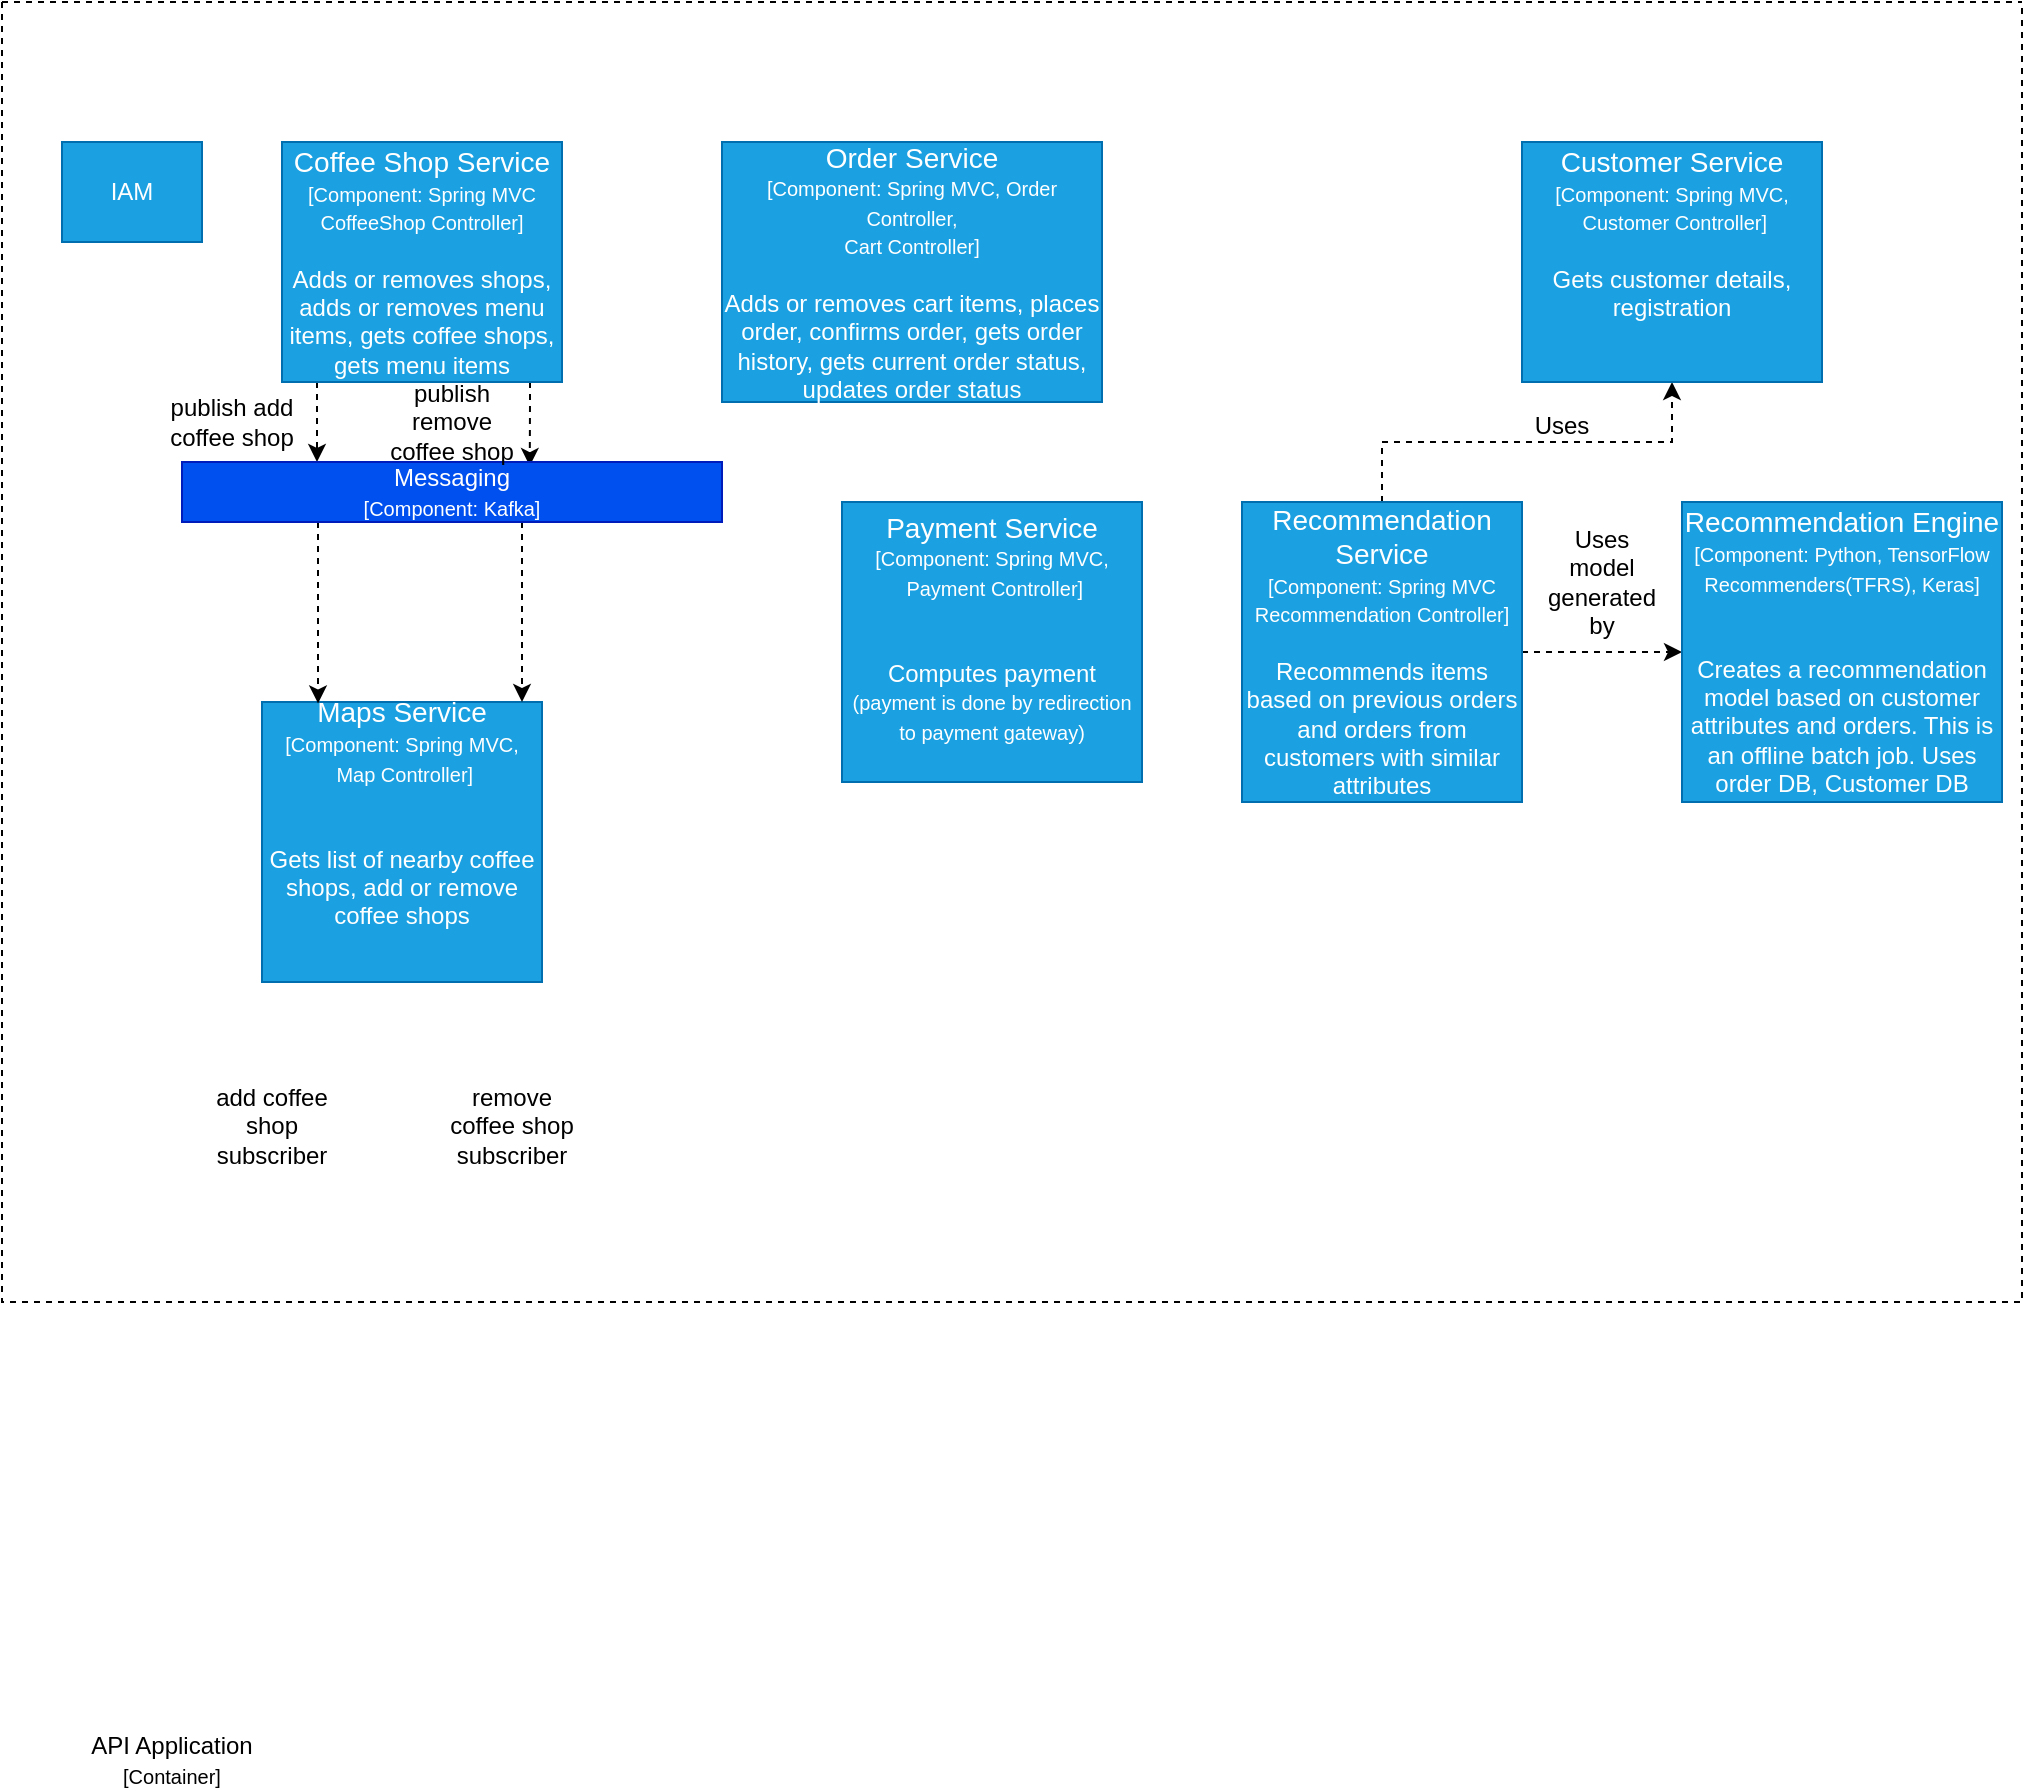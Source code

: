 <mxfile version="14.7.4" type="github">
  <diagram id="SkIhgehRgUOG8sE2-ucU" name="Page-1">
    <mxGraphModel dx="782" dy="1537" grid="1" gridSize="10" guides="1" tooltips="1" connect="1" arrows="1" fold="1" page="1" pageScale="1" pageWidth="850" pageHeight="1100" math="0" shadow="0">
      <root>
        <mxCell id="0" />
        <mxCell id="1" parent="0" />
        <mxCell id="a931OXOb7cvNoLb_iAoM-1" value="" style="swimlane;startSize=0;dashed=1;" vertex="1" parent="1">
          <mxGeometry x="100" y="-202" width="1010" height="650" as="geometry" />
        </mxCell>
        <mxCell id="a931OXOb7cvNoLb_iAoM-2" value="IAM" style="rounded=0;whiteSpace=wrap;html=1;fillColor=#1ba1e2;strokeColor=#006EAF;fontColor=#ffffff;" vertex="1" parent="a931OXOb7cvNoLb_iAoM-1">
          <mxGeometry x="30" y="70" width="70" height="50" as="geometry" />
        </mxCell>
        <mxCell id="a931OXOb7cvNoLb_iAoM-20" style="edgeStyle=orthogonalEdgeStyle;rounded=0;orthogonalLoop=1;jettySize=auto;html=1;entryX=0.25;entryY=0;entryDx=0;entryDy=0;dashed=1;" edge="1" parent="a931OXOb7cvNoLb_iAoM-1" source="a931OXOb7cvNoLb_iAoM-6" target="a931OXOb7cvNoLb_iAoM-19">
          <mxGeometry relative="1" as="geometry">
            <Array as="points">
              <mxPoint x="158" y="210" />
            </Array>
          </mxGeometry>
        </mxCell>
        <mxCell id="a931OXOb7cvNoLb_iAoM-22" style="edgeStyle=orthogonalEdgeStyle;rounded=0;orthogonalLoop=1;jettySize=auto;html=1;entryX=0.644;entryY=0.067;entryDx=0;entryDy=0;entryPerimeter=0;dashed=1;" edge="1" parent="a931OXOb7cvNoLb_iAoM-1" source="a931OXOb7cvNoLb_iAoM-6" target="a931OXOb7cvNoLb_iAoM-19">
          <mxGeometry relative="1" as="geometry">
            <Array as="points">
              <mxPoint x="264" y="200" />
              <mxPoint x="264" y="200" />
            </Array>
          </mxGeometry>
        </mxCell>
        <mxCell id="a931OXOb7cvNoLb_iAoM-6" value="&lt;font&gt;&lt;font style=&quot;font-size: 14px&quot;&gt;Coffee Shop Service&lt;/font&gt;&lt;br&gt;&lt;/font&gt;&lt;font style=&quot;font-size: 10px&quot;&gt;[Component: Spring MVC CoffeeShop Controller]&lt;br&gt;&lt;/font&gt;&lt;font style=&quot;font-size: 12px&quot;&gt;&lt;br&gt;Adds or removes shops, adds or removes menu items, gets coffee shops, gets menu items&lt;/font&gt;" style="rounded=0;whiteSpace=wrap;html=1;fillColor=#1ba1e2;strokeColor=#006EAF;fontColor=#ffffff;" vertex="1" parent="a931OXOb7cvNoLb_iAoM-1">
          <mxGeometry x="140" y="70" width="140" height="120" as="geometry" />
        </mxCell>
        <mxCell id="a931OXOb7cvNoLb_iAoM-7" value="&lt;font&gt;&lt;font style=&quot;font-size: 14px&quot;&gt;Order Service&lt;/font&gt;&lt;br&gt;&lt;/font&gt;&lt;font style=&quot;font-size: 10px&quot;&gt;[Component: Spring MVC, Order Controller, &lt;br&gt;Cart Controller]&lt;br&gt;&lt;/font&gt;&lt;font style=&quot;font-size: 12px&quot;&gt;&lt;br&gt;Adds or removes cart items, places order, confirms order, gets order history, gets current order status, updates order status&lt;/font&gt;" style="rounded=0;whiteSpace=wrap;html=1;fillColor=#1ba1e2;strokeColor=#006EAF;fontColor=#ffffff;" vertex="1" parent="a931OXOb7cvNoLb_iAoM-1">
          <mxGeometry x="360" y="70" width="190" height="130" as="geometry" />
        </mxCell>
        <mxCell id="a931OXOb7cvNoLb_iAoM-8" value="&lt;font&gt;&lt;font style=&quot;font-size: 14px&quot;&gt;Maps Service&lt;/font&gt;&lt;br&gt;&lt;/font&gt;&lt;font style=&quot;font-size: 10px&quot;&gt;[Component: Spring MVC,&lt;br&gt;&amp;nbsp;Map Controller]&lt;br&gt;&lt;/font&gt;&lt;font style=&quot;font-size: 12px&quot;&gt;&lt;br&gt;&lt;br&gt;Gets list of nearby coffee shops, add or remove coffee shops&lt;br&gt;&lt;br&gt;&lt;br&gt;&lt;/font&gt;" style="rounded=0;whiteSpace=wrap;html=1;fillColor=#1ba1e2;strokeColor=#006EAF;fontColor=#ffffff;" vertex="1" parent="a931OXOb7cvNoLb_iAoM-1">
          <mxGeometry x="130" y="350" width="140" height="140" as="geometry" />
        </mxCell>
        <mxCell id="a931OXOb7cvNoLb_iAoM-16" style="edgeStyle=orthogonalEdgeStyle;rounded=0;orthogonalLoop=1;jettySize=auto;html=1;entryX=0;entryY=0.5;entryDx=0;entryDy=0;dashed=1;" edge="1" parent="a931OXOb7cvNoLb_iAoM-1" source="a931OXOb7cvNoLb_iAoM-10" target="a931OXOb7cvNoLb_iAoM-12">
          <mxGeometry relative="1" as="geometry" />
        </mxCell>
        <mxCell id="a931OXOb7cvNoLb_iAoM-30" style="edgeStyle=orthogonalEdgeStyle;rounded=0;orthogonalLoop=1;jettySize=auto;html=1;dashed=1;" edge="1" parent="a931OXOb7cvNoLb_iAoM-1" source="a931OXOb7cvNoLb_iAoM-10" target="a931OXOb7cvNoLb_iAoM-13">
          <mxGeometry relative="1" as="geometry" />
        </mxCell>
        <mxCell id="a931OXOb7cvNoLb_iAoM-10" value="&lt;font&gt;&lt;font style=&quot;font-size: 14px&quot;&gt;Recommendation Service&lt;/font&gt;&lt;br&gt;&lt;/font&gt;&lt;font style=&quot;font-size: 10px&quot;&gt;[Component: Spring MVC Recommendation Controller]&lt;br&gt;&lt;/font&gt;&lt;font style=&quot;font-size: 12px&quot;&gt;&lt;br&gt;Recommends items based on previous orders and orders from customers with similar attributes&lt;/font&gt;" style="rounded=0;whiteSpace=wrap;html=1;fillColor=#1ba1e2;strokeColor=#006EAF;fontColor=#ffffff;" vertex="1" parent="a931OXOb7cvNoLb_iAoM-1">
          <mxGeometry x="620" y="250" width="140" height="150" as="geometry" />
        </mxCell>
        <mxCell id="a931OXOb7cvNoLb_iAoM-11" value="&lt;font&gt;&lt;font style=&quot;font-size: 14px&quot;&gt;Payment Service&lt;/font&gt;&lt;br&gt;&lt;/font&gt;&lt;font style=&quot;font-size: 10px&quot;&gt;[Component: Spring MVC,&lt;br&gt;&amp;nbsp;Payment Controller]&lt;br&gt;&lt;/font&gt;&lt;font&gt;&lt;br&gt;&lt;br&gt;Computes payment &lt;br&gt;&lt;font style=&quot;font-size: 10px&quot;&gt;(payment is done by redirection to payment gateway)&lt;/font&gt;&lt;br&gt;&lt;br&gt;&lt;/font&gt;" style="rounded=0;whiteSpace=wrap;html=1;fillColor=#1ba1e2;strokeColor=#006EAF;fontColor=#ffffff;" vertex="1" parent="a931OXOb7cvNoLb_iAoM-1">
          <mxGeometry x="420" y="250" width="150" height="140" as="geometry" />
        </mxCell>
        <mxCell id="a931OXOb7cvNoLb_iAoM-12" value="&lt;font&gt;&lt;font style=&quot;font-size: 14px&quot;&gt;Recommendation Engine&lt;/font&gt;&lt;br&gt;&lt;/font&gt;&lt;font style=&quot;font-size: 10px&quot;&gt;[Component: Python, TensorFlow Recommenders(TFRS), Keras]&lt;br&gt;&lt;/font&gt;&lt;font style=&quot;font-size: 12px&quot;&gt;&lt;br&gt;&lt;br&gt;Creates a recommendation model based on customer attributes and orders. This is an offline batch job. Uses order DB, Customer DB&lt;/font&gt;" style="rounded=0;whiteSpace=wrap;html=1;fillColor=#1ba1e2;strokeColor=#006EAF;fontColor=#ffffff;" vertex="1" parent="a931OXOb7cvNoLb_iAoM-1">
          <mxGeometry x="840" y="250" width="160" height="150" as="geometry" />
        </mxCell>
        <mxCell id="a931OXOb7cvNoLb_iAoM-13" value="&lt;font&gt;&lt;font style=&quot;font-size: 14px&quot;&gt;Customer Service&lt;/font&gt;&lt;br&gt;&lt;/font&gt;&lt;font style=&quot;font-size: 10px&quot;&gt;[Component: Spring MVC,&lt;br&gt;&amp;nbsp;Customer Controller]&lt;br&gt;&lt;/font&gt;&lt;font style=&quot;font-size: 12px&quot;&gt;&lt;br&gt;Gets customer details, registration&lt;br&gt;&lt;br&gt;&lt;br&gt;&lt;/font&gt;" style="rounded=0;whiteSpace=wrap;html=1;fillColor=#1ba1e2;strokeColor=#006EAF;fontColor=#ffffff;" vertex="1" parent="a931OXOb7cvNoLb_iAoM-1">
          <mxGeometry x="760" y="70" width="150" height="120" as="geometry" />
        </mxCell>
        <mxCell id="a931OXOb7cvNoLb_iAoM-15" value="Uses" style="text;html=1;strokeColor=none;fillColor=none;align=center;verticalAlign=middle;whiteSpace=wrap;rounded=0;" vertex="1" parent="a931OXOb7cvNoLb_iAoM-1">
          <mxGeometry x="760" y="202" width="40" height="20" as="geometry" />
        </mxCell>
        <mxCell id="a931OXOb7cvNoLb_iAoM-17" value="Uses model generated by" style="text;html=1;strokeColor=none;fillColor=none;align=center;verticalAlign=middle;whiteSpace=wrap;rounded=0;" vertex="1" parent="a931OXOb7cvNoLb_iAoM-1">
          <mxGeometry x="780" y="280" width="40" height="20" as="geometry" />
        </mxCell>
        <mxCell id="a931OXOb7cvNoLb_iAoM-26" style="edgeStyle=orthogonalEdgeStyle;rounded=0;orthogonalLoop=1;jettySize=auto;html=1;dashed=1;" edge="1" parent="a931OXOb7cvNoLb_iAoM-1" source="a931OXOb7cvNoLb_iAoM-19">
          <mxGeometry relative="1" as="geometry">
            <mxPoint x="260" y="350" as="targetPoint" />
            <Array as="points">
              <mxPoint x="260" y="280" />
              <mxPoint x="260" y="280" />
            </Array>
          </mxGeometry>
        </mxCell>
        <mxCell id="a931OXOb7cvNoLb_iAoM-27" style="edgeStyle=orthogonalEdgeStyle;rounded=0;orthogonalLoop=1;jettySize=auto;html=1;entryX=0.2;entryY=0.005;entryDx=0;entryDy=0;entryPerimeter=0;dashed=1;" edge="1" parent="a931OXOb7cvNoLb_iAoM-1" source="a931OXOb7cvNoLb_iAoM-19" target="a931OXOb7cvNoLb_iAoM-8">
          <mxGeometry relative="1" as="geometry">
            <Array as="points">
              <mxPoint x="158" y="280" />
              <mxPoint x="158" y="280" />
            </Array>
          </mxGeometry>
        </mxCell>
        <mxCell id="a931OXOb7cvNoLb_iAoM-19" value="Messaging&lt;br&gt;&lt;font style=&quot;font-size: 10px&quot;&gt;[Component: Kafka]&lt;/font&gt;" style="rounded=0;whiteSpace=wrap;html=1;fillColor=#0050ef;strokeColor=#001DBC;fontColor=#ffffff;" vertex="1" parent="a931OXOb7cvNoLb_iAoM-1">
          <mxGeometry x="90" y="230" width="270" height="30" as="geometry" />
        </mxCell>
        <mxCell id="a931OXOb7cvNoLb_iAoM-23" value="publish add coffee shop" style="text;html=1;strokeColor=none;fillColor=none;align=center;verticalAlign=middle;whiteSpace=wrap;rounded=0;" vertex="1" parent="a931OXOb7cvNoLb_iAoM-1">
          <mxGeometry x="80" y="200" width="70" height="20" as="geometry" />
        </mxCell>
        <mxCell id="a931OXOb7cvNoLb_iAoM-24" value="publish remove coffee shop" style="text;html=1;strokeColor=none;fillColor=none;align=center;verticalAlign=middle;whiteSpace=wrap;rounded=0;" vertex="1" parent="a931OXOb7cvNoLb_iAoM-1">
          <mxGeometry x="190" y="200" width="70" height="20" as="geometry" />
        </mxCell>
        <mxCell id="a931OXOb7cvNoLb_iAoM-3" value="API Application&lt;br&gt;&lt;font style=&quot;font-size: 10px&quot;&gt;[Container]&lt;/font&gt;" style="text;html=1;strokeColor=none;fillColor=none;align=center;verticalAlign=middle;whiteSpace=wrap;rounded=0;" vertex="1" parent="1">
          <mxGeometry x="130" y="670" width="110" height="14" as="geometry" />
        </mxCell>
        <mxCell id="a931OXOb7cvNoLb_iAoM-28" value="add coffee shop subscriber" style="text;html=1;strokeColor=none;fillColor=none;align=center;verticalAlign=middle;whiteSpace=wrap;rounded=0;" vertex="1" parent="1">
          <mxGeometry x="200" y="350" width="70" height="20" as="geometry" />
        </mxCell>
        <mxCell id="a931OXOb7cvNoLb_iAoM-29" value="remove coffee shop subscriber" style="text;html=1;strokeColor=none;fillColor=none;align=center;verticalAlign=middle;whiteSpace=wrap;rounded=0;" vertex="1" parent="1">
          <mxGeometry x="320" y="350" width="70" height="20" as="geometry" />
        </mxCell>
      </root>
    </mxGraphModel>
  </diagram>
</mxfile>
